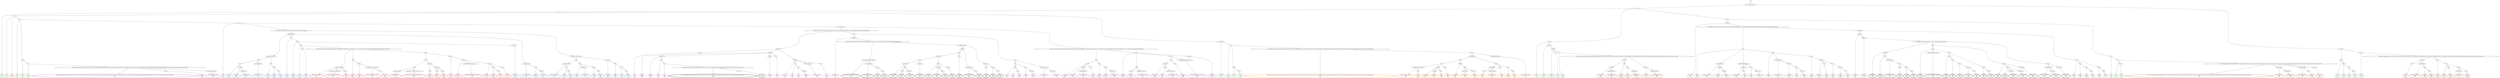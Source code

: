 digraph T {
	{
		rank=same
		485 [penwidth=3,colorscheme=set19,color=3,label="12_P\nP\n5%"]
		483 [penwidth=3,colorscheme=set19,color=3,label="15_P\nP\n2%"]
		481 [penwidth=3,colorscheme=set19,color=3,label="22_P\nP\n0.8%"]
		479 [penwidth=3,colorscheme=set19,color=3,label="27;32_P\nP\n4.7%"]
		477 [penwidth=3,colorscheme=set19,color=3,label="47_P\nP\n5.6%"]
		475 [penwidth=3,colorscheme=set19,color=3,label="46_P\nP\n8.3%"]
		473 [penwidth=3,colorscheme=set19,color=3,label="21;26;31;41_P\nP\n1.6%"]
		471 [penwidth=3,colorscheme=set19,color=3,label="42_P\nP\n6.6%"]
		469 [penwidth=3,colorscheme=set19,color=3,label="45;51_P\nP\n1%"]
		467 [penwidth=3,colorscheme=set19,color=3,label="57;63_P\nP\n5.4%"]
		465 [penwidth=3,colorscheme=set19,color=3,label="14;17_P\nP\n1.2%"]
		463 [penwidth=3,colorscheme=set19,color=3,label="20;25;30_P\nP\n3.8%"]
		461 [penwidth=3,colorscheme=set19,color=3,label="38;40;50_P\nP\n2.2%"]
		459 [penwidth=3,colorscheme=set19,color=3,label="72_P\nP\n6.5%"]
		457 [penwidth=3,colorscheme=set19,color=3,label="79_P\nP\n5.4%"]
		454 [penwidth=3,colorscheme=set19,color=3,label="24;29;35_P\nP\n15%"]
		452 [penwidth=3,colorscheme=set19,color=3,label="34_P\nP\n1.8%"]
		450 [penwidth=3,colorscheme=set19,color=3,label="44_P\nP\n2%"]
		448 [penwidth=3,colorscheme=set19,color=3,label="49;55_P\nP\n6.4%"]
		445 [penwidth=3,colorscheme=set19,color=3,label="28;37_P\nP\n0.55%"]
		443 [penwidth=3,colorscheme=set19,color=3,label="39;43_P\nP\n0.31%"]
		441 [penwidth=3,colorscheme=set19,color=3,label="48_P\nP\n1.2%"]
		439 [penwidth=3,colorscheme=set19,color=3,label="60;67_P\nP\n5.6%"]
		437 [penwidth=3,colorscheme=set19,color=3,label="33;36_P\nP\n7.3%"]
		431 [penwidth=3,colorscheme=set19,color=2,label="352_M1\nM1\n1.8%"]
		429 [penwidth=3,colorscheme=set19,color=2,label="371;388_M1\nM1\n0.36%"]
		427 [penwidth=3,colorscheme=set19,color=2,label="398;409;416_M1\nM1\n5.1%"]
		425 [penwidth=3,colorscheme=set19,color=2,label="362;370;387;392_M1\nM1\n5%"]
		423 [penwidth=3,colorscheme=set19,color=2,label="351_M1\nM1\n5.7%"]
		421 [penwidth=3,colorscheme=set19,color=2,label="386_M1\nM1\n0.45%"]
		419 [penwidth=3,colorscheme=set19,color=2,label="397_M1\nM1\n6.3%"]
		417 [penwidth=3,colorscheme=set19,color=2,label="307_M1\nM1\n3.1%"]
		415 [penwidth=3,colorscheme=set19,color=2,label="334_M1\nM1\n0.53%"]
		413 [penwidth=3,colorscheme=set19,color=2,label="361_M1\nM1\n6.6%"]
		411 [penwidth=3,colorscheme=set19,color=2,label="385_M1\nM1\n6.3%"]
		409 [penwidth=3,colorscheme=set19,color=2,label="369;378_M1\nM1\n6.3%"]
		407 [penwidth=3,colorscheme=set19,color=2,label="314;319;344;350_M1\nM1\n2.2%"]
		405 [penwidth=3,colorscheme=set19,color=2,label="360_M1\nM1\n5.7%"]
		403 [penwidth=3,colorscheme=set19,color=2,label="368;377_M1\nM1\n5.1%"]
		399 [penwidth=3,colorscheme=set19,color=2,label="326;333;343;349_M1\nM1\n2.5%"]
		397 [penwidth=3,colorscheme=set19,color=2,label="376_M1\nM1\n4.7%"]
		395 [penwidth=3,colorscheme=set19,color=2,label="415_M1\nM1\n5.6%"]
		393 [penwidth=3,colorscheme=set19,color=2,label="342_M1\nM1\n1.4%"]
		391 [penwidth=3,colorscheme=set19,color=2,label="359;367;395_M1\nM1\n6%"]
		389 [penwidth=3,colorscheme=set19,color=2,label="384_M1\nM1\n1.9%"]
		387 [penwidth=3,colorscheme=set19,color=2,label="403_M1\nM1\n5.2%"]
		385 [penwidth=3,colorscheme=set19,color=2,label="325;332_M1\nM1\n3.3%"]
		383 [penwidth=3,colorscheme=set19,color=2,label="358_M1\nM1\n0.7%"]
		381 [penwidth=3,colorscheme=set19,color=2,label="375_M1\nM1\n1.2%"]
		379 [penwidth=3,colorscheme=set19,color=2,label="383_M1\nM1\n7%"]
		374 [penwidth=3,colorscheme=set19,color=8,label="475_M2\nM2\n5.6%"]
		372 [penwidth=3,colorscheme=set19,color=8,label="479;486_M2\nM2\n0.88%"]
		370 [penwidth=3,colorscheme=set19,color=8,label="498;506_M2\nM2\n2.8%"]
		368 [penwidth=3,colorscheme=set19,color=8,label="519_M2\nM2\n3.5%"]
		366 [penwidth=3,colorscheme=set19,color=8,label="533_M2\nM2\n6%"]
		364 [penwidth=3,colorscheme=set19,color=8,label="518;565_M2\nM2\n5.1%"]
		362 [penwidth=3,colorscheme=set19,color=8,label="532_M2\nM2\n11%"]
		360 [penwidth=3,colorscheme=set19,color=8,label="485;505_M2\nM2\n4.1%"]
		358 [penwidth=3,colorscheme=set19,color=8,label="512_M2\nM2\n1.8%"]
		356 [penwidth=3,colorscheme=set19,color=8,label="517_M2\nM2\n3.3%"]
		354 [penwidth=3,colorscheme=set19,color=8,label="542;550_M2\nM2\n6.2%"]
		352 [penwidth=3,colorscheme=set19,color=8,label="516;541;549;556_M2\nM2\n6.7%"]
		350 [penwidth=3,colorscheme=set19,color=8,label="531_M2\nM2\n6.3%"]
		347 [penwidth=3,colorscheme=set19,color=8,label="484;493;511_M2\nM2\n6.1%"]
		344 [penwidth=3,colorscheme=set19,color=8,label="504_M2\nM2\n1.5%"]
		342 [penwidth=3,colorscheme=set19,color=8,label="529_M2\nM2\n3.3%"]
		340 [penwidth=3,colorscheme=set19,color=8,label="548_M2\nM2\n7.1%"]
		338 [penwidth=3,colorscheme=set19,color=8,label="539_M2\nM2\n4%"]
		336 [penwidth=3,colorscheme=set19,color=8,label="555;563_M2\nM2\n5.1%"]
		334 [penwidth=3,colorscheme=set19,color=8,label="510;515;523;547_M2\nM2\n4.1%"]
		332 [penwidth=3,colorscheme=set19,color=8,label="570;574;581_M2\nM2\n5.5%"]
		329 [penwidth=3,colorscheme=set19,color=9,label="558_M3\nM3\n3.2%"]
		327 [penwidth=3,colorscheme=set19,color=9,label="566;592;596;615_M3\nM3\n3.4%"]
		325 [penwidth=3,colorscheme=set19,color=9,label="632;654_M3\nM3\n0.56%"]
		323 [penwidth=3,colorscheme=set19,color=9,label="676;688_M3\nM3\n5.7%"]
		320 [penwidth=3,colorscheme=set19,color=9,label="641;653;675_M3\nM3\n1.9%"]
		318 [penwidth=3,colorscheme=set19,color=9,label="687_M3\nM3\n6%"]
		316 [penwidth=3,colorscheme=set19,color=9,label="652_M3\nM3\n2.3%"]
		314 [penwidth=3,colorscheme=set19,color=9,label="686;702;710_M3\nM3\n5.7%"]
		312 [penwidth=3,colorscheme=set19,color=9,label="608_M3\nM3\n1.7%"]
		310 [penwidth=3,colorscheme=set19,color=9,label="625;640;651;667_M3\nM3\n4.6%"]
		308 [penwidth=3,colorscheme=set19,color=9,label="674;685_M3\nM3\n0.37%"]
		306 [penwidth=3,colorscheme=set19,color=9,label="694_M3\nM3\n1.7%"]
		304 [penwidth=3,colorscheme=set19,color=9,label="701;709_M3\nM3\n5.8%"]
		302 [penwidth=3,colorscheme=set19,color=9,label="630_M3\nM3\n4.6%"]
		300 [penwidth=3,colorscheme=set19,color=9,label="639;650_M3\nM3\n1.3%"]
		298 [penwidth=3,colorscheme=set19,color=9,label="666_M3\nM3\n6.6%"]
		296 [penwidth=3,colorscheme=set19,color=9,label="673_M3\nM3\n0.81%"]
		294 [penwidth=3,colorscheme=set19,color=9,label="693;700_M3\nM3\n0.58%"]
		292 [penwidth=3,colorscheme=set19,color=9,label="714_M3\nM3\n5.6%"]
		289 [penwidth=3,colorscheme=set19,color=9,label="613;629_M3\nM3\n0.8%"]
		287 [penwidth=3,colorscheme=set19,color=9,label="665;672_M3\nM3\n7.2%"]
		285 [penwidth=3,colorscheme=set19,color=9,label="624_M3\nM3\n5%"]
		283 [penwidth=3,colorscheme=set19,color=9,label="638_M3\nM3\n3.5%"]
		281 [penwidth=3,colorscheme=set19,color=9,label="692_M3\nM3\n2.9%"]
		279 [penwidth=3,colorscheme=set19,color=9,label="698_M3\nM3\n5.3%"]
		277 [penwidth=3,colorscheme=set19,color=9,label="649_M3\nM3\n5.9%"]
		275 [penwidth=3,colorscheme=set19,color=9,label="683_M3\nM3\n7%"]
		271 [penwidth=3,colorscheme=set19,color=7,label="792;798_M4\nM4\n3.2%"]
		269 [penwidth=3,colorscheme=set19,color=7,label="809;827;846;856_M4\nM4\n8.7%"]
		267 [penwidth=3,colorscheme=set19,color=7,label="808_M4\nM4\n0.11%"]
		265 [penwidth=3,colorscheme=set19,color=7,label="840_M4\nM4\n2.6%"]
		263 [penwidth=3,colorscheme=set19,color=7,label="855;864;869_M4\nM4\n5.1%"]
		261 [penwidth=3,colorscheme=set19,color=7,label="797;817_M4\nM4\n1.1%"]
		259 [penwidth=3,colorscheme=set19,color=7,label="826;832;839;845_M4\nM4\n5.3%"]
		257 [penwidth=3,colorscheme=set19,color=7,label="61;71;75;77;83;89;95;112;118;123;146;159;163;171;175;180;184;196;201;207;211;226;232;238;248;252;259;263;268;271;278;293;301;311;323;330;347;374;391;414;427;439;443;451;456;463;476;480;487;537;545;567;573;598;611;619;634;661;678;727;733;739;746;759;764_M4\nM4\n2.5%"]
		255 [penwidth=3,colorscheme=set19,color=7,label="785;794;802_M4\nM4\n2.6%"]
		253 [penwidth=3,colorscheme=set19,color=7,label="821;829;836_M4\nM4\n5.4%"]
		251 [penwidth=3,colorscheme=set19,color=7,label="801;820;835;842_M4\nM4\n1.3%"]
		249 [penwidth=3,colorscheme=set19,color=7,label="858_M4\nM4\n11%"]
		247 [penwidth=3,colorscheme=set19,color=7,label="811;819_M4\nM4\n6.9%"]
		243 [penwidth=3,colorscheme=set19,color=7,label="772_M4\nM4\n6.5%"]
		241 [penwidth=3,colorscheme=set19,color=7,label="779;793;800;810_M4\nM4\n2.3%"]
		239 [penwidth=3,colorscheme=set19,color=7,label="834_M4\nM4\n4.3%"]
		237 [penwidth=3,colorscheme=set19,color=7,label="865_M4\nM4\n6.2%"]
		235 [penwidth=3,colorscheme=set19,color=7,label="767_M4\nM4\n3.5%"]
		233 [penwidth=3,colorscheme=set19,color=7,label="799_M4\nM4\n2.3%"]
		231 [penwidth=3,colorscheme=set19,color=7,label="818_M4\nM4\n5.5%"]
		228 [penwidth=3,colorscheme=set19,color=7,label="833;847;857_M4\nM4\n5%"]
		226 [penwidth=3,colorscheme=set19,color=7,label="841_M4\nM4\n8.5%"]
		225 [penwidth=3,colorscheme=set19,color=5,label="15_M5\nM5\n4%"]
		223 [penwidth=3,colorscheme=set19,color=5,label="56;62;69;85;102;107;114;119;124;128;134;142;149;155;164;177;181;192;198;204;214;216;227;235;239;261;264;272;297;331;340;357;365;381;394;402;408;428;435;444;447;460;482;490;496;521;527;544;579;587;618;643;656;662;679;696;703;715;722;734;740;747;760;786;803;822_M5\nM5\n3.3%"]
		217 [penwidth=3,colorscheme=set19,color=5,label="877;886;892;904;913;947_M5\nM5\n5.5%"]
		215 [penwidth=3,colorscheme=set19,color=5,label="974_M5\nM5\n6.6%"]
		213 [penwidth=3,colorscheme=set19,color=5,label="891;899_M5\nM5\n3.1%"]
		211 [penwidth=3,colorscheme=set19,color=5,label="903;912_M5\nM5\n7.4%"]
		209 [penwidth=3,colorscheme=set19,color=5,label="936_M5\nM5\n5.6%"]
		207 [penwidth=3,colorscheme=set19,color=5,label="935_M5\nM5\n5.2%"]
		205 [penwidth=3,colorscheme=set19,color=5,label="876;885_M5\nM5\n3.6%"]
		202 [penwidth=3,colorscheme=set19,color=5,label="902;911;923_M5\nM5\n7.2%"]
		200 [penwidth=3,colorscheme=set19,color=5,label="910;922_M5\nM5\n9.2%"]
		196 [penwidth=3,colorscheme=set19,color=5,label="921_M5\nM5\n6%"]
		194 [penwidth=3,colorscheme=set19,color=5,label="946;957;973;980_M5\nM5\n5.3%"]
		192 [penwidth=3,colorscheme=set19,color=5,label="883_M5\nM5\n11%"]
		190 [penwidth=3,colorscheme=set19,color=5,label="897_M5\nM5\n3.7%"]
		188 [penwidth=3,colorscheme=set19,color=5,label="909_M5\nM5\n6.5%"]
		186 [penwidth=3,colorscheme=set19,color=5,label="843;848;859;874;882_M5\nM5\n7.2%"]
		184 [penwidth=3,colorscheme=set19,color=4,label="53;65;76;81;93;98;105;110;121;132;136;140;152;161;170;173;187;190;200;206;224;237;242;251;257;266;274;289;303;309;316;328;336;353;399;405;410;420;423;432;453;466;470;488;499;522;546;554;561;568;580;599;628;642;655;660;668;677;689;695;721;732;745;753;769;773;787;812;823;851;872;879;894_M6\nM6\n5%"]
		182 [penwidth=3,colorscheme=set19,color=4,label="906_M6\nM6\n6.3%"]
		180 [penwidth=3,colorscheme=set19,color=4,label="917;930;942;954;964_M6\nM6\n7.2%"]
		176 [penwidth=3,colorscheme=set19,color=4,label="916_M6\nM6\n5.9%"]
		174 [penwidth=3,colorscheme=set19,color=4,label="929;941_M6\nM6\n1.7%"]
		172 [penwidth=3,colorscheme=set19,color=4,label="953;963;968;977_M6\nM6\n5%"]
		170 [penwidth=3,colorscheme=set19,color=4,label="976_M6\nM6\n6%"]
		168 [penwidth=3,colorscheme=set19,color=4,label="928_M6\nM6\n1.6%"]
		166 [penwidth=3,colorscheme=set19,color=4,label="940_M6\nM6\n2.5%"]
		164 [penwidth=3,colorscheme=set19,color=4,label="952;962;967_M6\nM6\n5.3%"]
		162 [penwidth=3,colorscheme=set19,color=4,label="893_M6\nM6\n3.7%"]
		159 [penwidth=3,colorscheme=set19,color=4,label="915;927_M6\nM6\n8.1%"]
		157 [penwidth=3,colorscheme=set19,color=4,label="926;939;951;961;975_M6\nM6\n11%"]
		153 [penwidth=3,colorscheme=set19,color=4,label="938;950_M6\nM6\n0.52%"]
		151 [penwidth=3,colorscheme=set19,color=4,label="960_M6\nM6\n3.9%"]
		149 [penwidth=3,colorscheme=set19,color=4,label="966;991;1008;1021_M6\nM6\n5.5%"]
		147 [penwidth=3,colorscheme=set19,color=4,label="959_M6\nM6\n6.9%"]
		145 [penwidth=3,colorscheme=set19,color=4,label="937;949;958;981;990;1000;1007_M6\nM6\n5.5%"]
		143 [penwidth=3,colorscheme=set19,color=4,label="924;948_M6\nM6\n8.7%"]
		140 [penwidth=3,colorscheme=set19,color=1,label="978;993;1012;1059_M7\nM7\n2.7%"]
		138 [penwidth=3,colorscheme=set19,color=1,label="1072;1081;1091;1108;1118_M7\nM7\n7.5%"]
		136 [penwidth=3,colorscheme=set19,color=1,label="1080_M7\nM7\n6.1%"]
		134 [penwidth=3,colorscheme=set19,color=1,label="985_M7\nM7\n7.6%"]
		132 [penwidth=3,colorscheme=set19,color=1,label="1002_M7\nM7\n3.4%"]
		130 [penwidth=3,colorscheme=set19,color=1,label="1011;1044;1079;1090;1107_M7\nM7\n5%"]
		128 [penwidth=3,colorscheme=set19,color=1,label="1121_M7\nM7\n6.5%"]
		123 [penwidth=3,colorscheme=set19,color=1,label="1023;1043;1058_M7\nM7\n6%"]
		121 [penwidth=3,colorscheme=set19,color=1,label="1034;1057;1071;1089;1100;1113;1117_M7\nM7\n5.8%"]
		118 [penwidth=3,colorscheme=set19,color=1,label="1042_M7\nM7\n5.4%"]
		115 [penwidth=3,colorscheme=set19,color=1,label="1099_M7\nM7\n6%"]
		113 [penwidth=3,colorscheme=set19,color=1,label="1106_M7\nM7\n8.8%"]
		111 [penwidth=3,colorscheme=set19,color=1,label="1009_M7\nM7\n1.1%"]
		109 [penwidth=3,colorscheme=set19,color=1,label="1032_M7\nM7\n3.7%"]
		107 [penwidth=3,colorscheme=set19,color=1,label="1056;1069;1078;1098;1105;1112_M7\nM7\n5.5%"]
		105 [penwidth=3,colorscheme=set19,color=1,label="1068_M7\nM7\n1.7%"]
		103 [penwidth=3,colorscheme=set19,color=1,label="1087_M7\nM7\n0.12%"]
		101 [penwidth=3,colorscheme=set19,color=1,label="1097_M7\nM7\n5.7%"]
		99 [penwidth=3,colorscheme=set19,color=1,label="1104_M7\nM7\n11%"]
		97 [penwidth=3,colorscheme=set19,color=10,label="551;557;576;582;602;607;612;623;648;671;682;707;720;737;752;755;777;782;790;795;806;825;854;896;908;920;933;945;972;979;1017;1038;1049;1075;1094;1110_M8\nM8\n1.4%"]
		95 [penwidth=3,colorscheme=set19,color=10,label="1114_M8\nM8\n5.3%"]
		92 [penwidth=3,colorscheme=set19,color=10,label="907;919;965;971;983;987;996_M8\nM8\n6.5%"]
		90 [penwidth=3,colorscheme=set19,color=10,label="1037;1093;1103_M8\nM8\n0.85%"]
		88 [penwidth=3,colorscheme=set19,color=10,label="1109_M8\nM8\n1.9%"]
		86 [penwidth=3,colorscheme=set19,color=10,label="1120_M8\nM8\n5.1%"]
		79 [penwidth=3,colorscheme=set19,color=10,label="1036;1048_M8\nM8\n2.1%"]
		76 [penwidth=3,colorscheme=set19,color=10,label="1083_M8\nM8\n8.2%"]
		74 [penwidth=3,colorscheme=set19,color=10,label="1092;1102_M8\nM8\n6.9%"]
		72 [penwidth=3,colorscheme=set19,color=10,label="1047;1062_M8\nM8\n5.2%"]
		70 [penwidth=3,colorscheme=set19,color=10,label="1025_M8\nM8\n1.1%"]
		68 [penwidth=3,colorscheme=set19,color=10,label="1035;1046_M8\nM8\n7.9%"]
		66 [penwidth=3,colorscheme=set19,color=10,label="1061_M8\nM8\n6.2%"]
		64 [penwidth=3,colorscheme=set19,color=10,label="1060_M8\nM8\n10%"]
		62 [penwidth=3,colorscheme=set19,color=10,label="1015_M8\nM8\n8.3%"]
		60 [penwidth=3,colorscheme=set19,color=10,label="1003;1014;1024_M8\nM8\n3.6%"]
		58 [penwidth=3,colorscheme=set19,color=10,label="1045_M8\nM8\n5.5%"]
		55 [penwidth=3,colorscheme=set19,color=10,label="1073_M8\nM8\n5.3%"]
		53 [penwidth=3,colorscheme=set19,color=10,label="1082_M8\nM8\n3.4%"]
		51 [penwidth=3,colorscheme=set19,color=10,label="1101_M8\nM8\n5.2%"]
		48 [penwidth=3,colorscheme=set19,color=10,label="984;989_M9\nM9\n2.7%"]
		46 [penwidth=3,colorscheme=set19,color=10,label="999_M9\nM9\n2.6%"]
		44 [penwidth=3,colorscheme=set19,color=10,label="1031;1055;1067_M9\nM9\n5.5%"]
		41 [penwidth=3,colorscheme=set19,color=10,label="1086_M9\nM9\n6.4%"]
		39 [penwidth=3,colorscheme=set19,color=10,label="1096_M9\nM9\n0.49%"]
		37 [penwidth=3,colorscheme=set19,color=10,label="1116_M9\nM9\n6.8%"]
		34 [penwidth=3,colorscheme=set19,color=10,label="998_M9\nM9\n1.1%"]
		32 [penwidth=3,colorscheme=set19,color=10,label="1006;1020;1030;1054;1085_M9\nM9\n7.4%"]
		29 [penwidth=3,colorscheme=set19,color=10,label="1029_M9\nM9\n2.4%"]
		27 [penwidth=3,colorscheme=set19,color=10,label="1041_M9\nM9\n2.2%"]
		25 [penwidth=3,colorscheme=set19,color=10,label="1066_M9\nM9\n2%"]
		23 [penwidth=3,colorscheme=set19,color=10,label="1111;1115_M9\nM9\n0.29%"]
		21 [penwidth=3,colorscheme=set19,color=10,label="1119_M9\nM9\n5.1%"]
		19 [penwidth=3,colorscheme=set19,color=10,label="1040_M9\nM9\n3.5%"]
		17 [penwidth=3,colorscheme=set19,color=10,label="1053_M9\nM9\n7.4%"]
		15 [penwidth=3,colorscheme=set19,color=10,label="1028_M9\nM9\n3.2%"]
		13 [penwidth=3,colorscheme=set19,color=10,label="1039_M9\nM9\n0.22%"]
		11 [penwidth=3,colorscheme=set19,color=10,label="1052;1065_M9\nM9\n8.3%"]
		9 [penwidth=3,colorscheme=set19,color=10,label="1064;1084_M9\nM9\n5.1%"]
		7 [penwidth=3,colorscheme=set19,color=10,label="1051;1063_M9\nM9\n8.5%"]
		4 [penwidth=3,colorscheme=set19,color=10,label="1005;1027;1050_M9\nM9\n3.8%"]
		2 [penwidth=3,colorscheme=set19,color=10,label="1076;1095_M9\nM9\n7.2%"]
		0 [penwidth=3,colorscheme=set19,color=10,label="1018;1026_M9\nM9\n7.8%"]
	}
	489 [label="GL"]
	488 [label="0;1;2;3;4;5;6;7;8;9;10"]
	487 [label="11"]
	486 [label="12"]
	484 [label="15"]
	482 [label="22"]
	480 [label="27;32"]
	478 [label="47"]
	476 [label="46"]
	474 [label="21;26;31;41"]
	472 [label="42"]
	470 [label="45;51"]
	468 [label="57;63"]
	466 [label="14;17"]
	464 [label="20;25;30"]
	462 [label="38;40;50"]
	460 [label="72"]
	458 [label="79"]
	456 [label="16;19"]
	455 [label="24;29;35"]
	453 [label="34"]
	451 [label="44"]
	449 [label="49;55"]
	447 [label="13;18;23"]
	446 [label="28;37"]
	444 [label="39;43"]
	442 [label="48"]
	440 [label="60;67"]
	438 [label="33;36"]
	436 [label="80;86;92;96;103;120;129;143;150;156;165;186;199;205;213;217;230;240;246;255"]
	435 [label="269;285;288;295"]
	434 [label="298;308;315;320;327"]
	433 [label="335"]
	432 [label="352"]
	430 [label="371;388"]
	428 [label="398;409;416"]
	426 [label="362;370;387;392"]
	424 [label="351"]
	422 [label="386"]
	420 [label="397"]
	418 [label="307"]
	416 [label="334"]
	414 [label="361"]
	412 [label="385"]
	410 [label="369;378"]
	408 [label="314;319;344;350"]
	406 [label="360"]
	404 [label="368;377"]
	402 [label="280;284;287;294;302;313"]
	401 [label="318"]
	400 [label="326;333;343;349"]
	398 [label="376"]
	396 [label="415"]
	394 [label="342"]
	392 [label="359;367;395"]
	390 [label="384"]
	388 [label="403"]
	386 [label="325;332"]
	384 [label="358"]
	382 [label="375"]
	380 [label="383"]
	378 [label="52;58;64;73;87"]
	377 [label="97;104;109;116;126;131;139;144;157;167;189;194;210;218;221;228;231;236;241;250;265;267;277;282;286;300;305;310;322;339;346;380;406;425;450"]
	376 [label="462;465"]
	375 [label="475"]
	373 [label="479;486"]
	371 [label="498;506"]
	369 [label="519"]
	367 [label="533"]
	365 [label="518;565"]
	363 [label="532"]
	361 [label="485;505"]
	359 [label="512"]
	357 [label="517"]
	355 [label="542;550"]
	353 [label="516;541;549;556"]
	351 [label="531"]
	349 [label="474"]
	348 [label="484;493;511"]
	346 [label="492"]
	345 [label="504"]
	343 [label="529"]
	341 [label="548"]
	339 [label="539"]
	337 [label="555;563"]
	335 [label="510;515;523;547"]
	333 [label="570;574;581"]
	331 [label="68;78;90;100;113;127;133;137;160;168;176;185;191;202;208;212;219;229;233;244;253;270;276;291;296;338;345;355;364;390;401;412;418;424;438;452;458;471;478;507;525;534;543;552"]
	330 [label="558"]
	328 [label="566;592;596;615"]
	326 [label="632;654"]
	324 [label="676;688"]
	322 [label="584;591;595;604;614;631"]
	321 [label="641;653;675"]
	319 [label="687"]
	317 [label="652"]
	315 [label="686;702;710"]
	313 [label="608"]
	311 [label="625;640;651;667"]
	309 [label="674;685"]
	307 [label="694"]
	305 [label="701;709"]
	303 [label="630"]
	301 [label="639;650"]
	299 [label="666"]
	297 [label="673"]
	295 [label="693;700"]
	293 [label="714"]
	291 [label="572;583;603"]
	290 [label="613;629"]
	288 [label="665;672"]
	286 [label="624"]
	284 [label="638"]
	282 [label="692"]
	280 [label="698"]
	278 [label="649"]
	276 [label="683"]
	274 [label="84;91;101;106;138;141;148;154;169;172;188;197;203;209;215;220;222;234;245;254;260;273;279;312;324;341;348;366;382;419;429;431;436;440;454;468;491;502;508;520;535;553;559;577;585;593;609;616;626;633;657;663;669;680;690;716;723;735;741;748;757;762;766"]
	273 [label="778;784"]
	272 [label="792;798"]
	270 [label="809;827;846;856"]
	268 [label="808"]
	266 [label="840"]
	264 [label="855;864;869"]
	262 [label="797;817"]
	260 [label="826;832;839;845"]
	258 [label="61;71;75;77;83;89;95;112;118;123;146;159;163;171;175;180;184;196;201;207;211;226;232;238;248;252;259;263;268;271;278;293;301;311;323;330;347;374;391;414;427;439;443;451;456;463;476;480;487;537;545;567;573;598;611;619;634;661;678;727;733;739;746;759;764"]
	256 [label="785;794;802"]
	254 [label="821;829;836"]
	252 [label="801;820;835;842"]
	250 [label="858"]
	248 [label="811;819"]
	246 [label="54;59;66;70;74;82;88;94;99;111;117;122;145;147;153;158;162;174;179;183;195;225;243;247;258;262;275;281;290;299;304;321;337;354;363;372;379;389;400;411;417;421;433;459;467;472;489;495;501;514;528;538;562;588;594;600;620;635;645;659;670;704;718;725;729;743;758"]
	245 [label="763;768"]
	244 [label="772"]
	242 [label="779;793;800;810"]
	240 [label="834"]
	238 [label="865"]
	236 [label="767"]
	234 [label="799"]
	232 [label="818"]
	230 [label="828"]
	229 [label="833;847;857"]
	227 [label="841"]
	224 [label="56;62;69;85;102;107;114;119;124;128;134;142;149;155;164;177;181;192;198;204;214;216;227;235;239;261;264;272;297;331;340;357;365;381;394;402;408;428;435;444;447;460;482;490;496;521;527;544;579;587;618;643;656;662;679;696;703;715;722;734;740;747;760;786;803;822"]
	222 [label="830"]
	221 [label="837;849;860"]
	220 [label="866"]
	219 [label="871"]
	218 [label="877;886;892;904;913;947"]
	216 [label="974"]
	214 [label="891;899"]
	212 [label="903;912"]
	210 [label="936"]
	208 [label="935"]
	206 [label="876;885"]
	204 [label="898"]
	203 [label="902;911;923"]
	201 [label="910;922"]
	199 [label="870"]
	198 [label="875;884;890"]
	197 [label="921"]
	195 [label="946;957;973;980"]
	193 [label="883"]
	191 [label="897"]
	189 [label="909"]
	187 [label="843;848;859;874;882"]
	185 [label="53;65;76;81;93;98;105;110;121;132;136;140;152;161;170;173;187;190;200;206;224;237;242;251;257;266;274;289;303;309;316;328;336;353;399;405;410;420;423;432;453;466;470;488;499;522;546;554;561;568;580;599;628;642;655;660;668;677;689;695;721;732;745;753;769;773;787;812;823;851;872;879;894"]
	183 [label="906"]
	181 [label="917;930;942;954;964"]
	179 [label="108;115;125;130;135;151;166;178;182;193;223;249;256;283;292;306;317;329;356;373;393;407;413;426;434;442;446;449;457;477;481;494;500;513;526;536;560;578;586;597;610;617;627;644;658;691;717;724;728;742;749;774;780;804;813;850;861;878"]
	178 [label="887"]
	177 [label="916"]
	175 [label="929;941"]
	173 [label="953;963;968;977"]
	171 [label="976"]
	169 [label="928"]
	167 [label="940"]
	165 [label="952;962;967"]
	163 [label="893"]
	161 [label="905"]
	160 [label="915;927"]
	158 [label="926;939;951;961;975"]
	156 [label="914"]
	155 [label="925"]
	154 [label="938;950"]
	152 [label="960"]
	150 [label="966;991;1008;1021"]
	148 [label="959"]
	146 [label="937;949;958;981;990;1000;1007"]
	144 [label="924;948"]
	142 [label="396;404;422;430;437;441;445;448;455;461;464;469;473;483;497;503;509;569;589;605;621;636;646;705;711;719;726;730;750;754;775;788;805;814;831;844;852;862;873;888;895;931;943;955;969"]
	141 [label="978;993;1012;1059"]
	139 [label="1072;1081;1091;1108;1118"]
	137 [label="1080"]
	135 [label="985"]
	133 [label="1002"]
	131 [label="1011;1044;1079;1090;1107"]
	129 [label="1121"]
	127 [label="992"]
	126 [label="1001"]
	125 [label="1010"]
	124 [label="1023;1043;1058"]
	122 [label="1034;1057;1071;1089;1100;1113;1117"]
	120 [label="1022;1033"]
	119 [label="1042"]
	117 [label="1070;1088"]
	116 [label="1099"]
	114 [label="1106"]
	112 [label="1009"]
	110 [label="1032"]
	108 [label="1056;1069;1078;1098;1105;1112"]
	106 [label="1068"]
	104 [label="1087"]
	102 [label="1097"]
	100 [label="1104"]
	98 [label="551;557;576;582;602;607;612;623;648;671;682;707;720;737;752;755;777;782;790;795;806;825;854;896;908;920;933;945;972;979;1017;1038;1049;1075;1094;1110"]
	96 [label="1114"]
	94 [label="524;530;540;564;571;575;590;601;606;622;637;647;664;681;697;706;712;736;751;761;765;770;776;781;789;815;824;838;853;863;867;880;889;900"]
	93 [label="907;919;965;971;983;987;996"]
	91 [label="1037;1093;1103"]
	89 [label="1109"]
	87 [label="1120"]
	85 [label="918;932;944;956"]
	84 [label="970;982"]
	83 [label="986"]
	82 [label="995;1004"]
	81 [label="1016"]
	80 [label="1036;1048"]
	78 [label="1074"]
	77 [label="1083"]
	75 [label="1092;1102"]
	73 [label="1047;1062"]
	71 [label="1025"]
	69 [label="1035;1046"]
	67 [label="1061"]
	65 [label="1060"]
	63 [label="1015"]
	61 [label="1003;1014;1024"]
	59 [label="1045"]
	57 [label="994;1013"]
	56 [label="1073"]
	54 [label="1082"]
	52 [label="1101"]
	50 [label="684;699;708;713;731;738;744;756;771;783;791;796;807;816;868;881;901;934"]
	49 [label="984;989"]
	47 [label="999"]
	45 [label="1031;1055;1067"]
	43 [label="1077"]
	42 [label="1086"]
	40 [label="1096"]
	38 [label="1116"]
	36 [label="988"]
	35 [label="998"]
	33 [label="1006;1020;1030;1054;1085"]
	31 [label="1019"]
	30 [label="1029"]
	28 [label="1041"]
	26 [label="1066"]
	24 [label="1111;1115"]
	22 [label="1119"]
	20 [label="1040"]
	18 [label="1053"]
	16 [label="1028"]
	14 [label="1039"]
	12 [label="1052;1065"]
	10 [label="1064;1084"]
	8 [label="1051;1063"]
	6 [label="997"]
	5 [label="1005;1027;1050"]
	3 [label="1076;1095"]
	1 [label="1018;1026"]
	489 -> 488
	488 -> 487
	488 -> 447
	487 -> 486
	487 -> 466
	487 -> 456
	486 -> 485
	486 -> 484
	486 -> 474
	484 -> 483
	484 -> 482
	484 -> 225
	482 -> 481
	482 -> 480
	482 -> 476
	480 -> 479
	480 -> 478
	478 -> 477
	478 -> 185
	476 -> 475
	476 -> 436
	476 -> 378
	474 -> 473
	474 -> 472
	472 -> 471
	472 -> 470
	472 -> 224
	470 -> 469
	470 -> 468
	468 -> 467
	466 -> 465
	466 -> 464
	464 -> 463
	464 -> 462
	462 -> 461
	462 -> 460
	462 -> 458
	460 -> 459
	458 -> 457
	458 -> 274
	456 -> 455
	456 -> 453
	455 -> 454
	455 -> 331
	453 -> 452
	453 -> 451
	451 -> 450
	451 -> 449
	451 -> 258
	449 -> 448
	447 -> 446
	447 -> 438
	446 -> 445
	446 -> 444
	444 -> 443
	444 -> 442
	442 -> 441
	442 -> 440
	440 -> 439
	438 -> 437
	438 -> 246
	436 -> 435
	436 -> 402
	435 -> 434
	435 -> 418
	435 -> 408
	434 -> 433
	434 -> 424
	433 -> 432
	433 -> 426
	432 -> 431
	432 -> 430
	430 -> 429
	430 -> 428
	428 -> 427
	426 -> 425
	424 -> 423
	424 -> 422
	422 -> 421
	422 -> 420
	420 -> 419
	418 -> 417
	418 -> 416
	416 -> 415
	416 -> 414
	416 -> 410
	414 -> 413
	414 -> 412
	414 -> 142
	412 -> 411
	410 -> 409
	408 -> 407
	408 -> 406
	406 -> 405
	406 -> 404
	404 -> 403
	402 -> 401
	402 -> 386
	401 -> 400
	401 -> 394
	400 -> 399
	400 -> 398
	398 -> 397
	398 -> 396
	396 -> 395
	394 -> 393
	394 -> 392
	394 -> 390
	392 -> 391
	390 -> 389
	390 -> 388
	388 -> 387
	386 -> 385
	386 -> 384
	384 -> 383
	384 -> 382
	382 -> 381
	382 -> 380
	380 -> 379
	378 -> 377
	378 -> 179
	377 -> 376
	377 -> 349
	376 -> 375
	376 -> 373
	376 -> 361
	375 -> 374
	373 -> 372
	373 -> 371
	373 -> 365
	373 -> 363
	371 -> 370
	371 -> 369
	369 -> 368
	369 -> 367
	367 -> 366
	367 -> 98
	365 -> 364
	363 -> 362
	361 -> 360
	361 -> 359
	361 -> 353
	361 -> 351
	359 -> 358
	359 -> 357
	357 -> 356
	357 -> 355
	355 -> 354
	353 -> 352
	351 -> 350
	349 -> 348
	349 -> 346
	348 -> 347
	348 -> 94
	346 -> 345
	346 -> 335
	345 -> 344
	345 -> 343
	345 -> 339
	343 -> 342
	343 -> 341
	341 -> 340
	339 -> 338
	339 -> 337
	337 -> 336
	335 -> 334
	335 -> 333
	333 -> 332
	331 -> 330
	331 -> 291
	330 -> 329
	330 -> 328
	330 -> 322
	330 -> 313
	328 -> 327
	328 -> 326
	326 -> 325
	326 -> 324
	324 -> 323
	322 -> 321
	322 -> 317
	321 -> 320
	321 -> 319
	319 -> 318
	317 -> 316
	317 -> 315
	315 -> 314
	313 -> 312
	313 -> 311
	313 -> 303
	311 -> 310
	311 -> 309
	309 -> 308
	309 -> 307
	307 -> 306
	307 -> 305
	305 -> 304
	303 -> 302
	303 -> 301
	301 -> 300
	301 -> 299
	301 -> 297
	299 -> 298
	297 -> 296
	297 -> 295
	295 -> 294
	295 -> 293
	293 -> 292
	291 -> 290
	291 -> 286
	290 -> 289
	290 -> 288
	288 -> 287
	288 -> 50
	286 -> 285
	286 -> 284
	286 -> 278
	284 -> 283
	284 -> 282
	282 -> 281
	282 -> 280
	280 -> 279
	278 -> 277
	278 -> 276
	276 -> 275
	274 -> 273
	274 -> 262
	273 -> 272
	273 -> 268
	272 -> 271
	272 -> 270
	270 -> 269
	268 -> 267
	268 -> 266
	266 -> 265
	266 -> 264
	264 -> 263
	262 -> 261
	262 -> 260
	260 -> 259
	258 -> 257
	258 -> 256
	258 -> 252
	258 -> 248
	256 -> 255
	256 -> 254
	254 -> 253
	252 -> 251
	252 -> 250
	250 -> 249
	248 -> 247
	246 -> 245
	246 -> 236
	245 -> 244
	245 -> 242
	244 -> 243
	242 -> 241
	242 -> 240
	240 -> 239
	240 -> 238
	238 -> 237
	236 -> 235
	236 -> 234
	234 -> 233
	234 -> 232
	234 -> 230
	232 -> 231
	230 -> 229
	230 -> 227
	229 -> 228
	227 -> 226
	224 -> 223
	224 -> 222
	222 -> 221
	222 -> 187
	221 -> 220
	221 -> 199
	220 -> 219
	220 -> 206
	219 -> 218
	219 -> 214
	219 -> 208
	218 -> 217
	218 -> 216
	216 -> 215
	214 -> 213
	214 -> 212
	214 -> 210
	212 -> 211
	210 -> 209
	208 -> 207
	206 -> 205
	206 -> 204
	204 -> 203
	204 -> 201
	203 -> 202
	201 -> 200
	199 -> 198
	199 -> 193
	199 -> 191
	198 -> 197
	198 -> 195
	197 -> 196
	195 -> 194
	193 -> 192
	191 -> 190
	191 -> 189
	189 -> 188
	187 -> 186
	185 -> 184
	185 -> 183
	185 -> 181
	183 -> 182
	181 -> 180
	179 -> 178
	179 -> 163
	178 -> 177
	178 -> 169
	177 -> 176
	177 -> 175
	177 -> 171
	175 -> 174
	175 -> 173
	173 -> 172
	171 -> 170
	169 -> 168
	169 -> 167
	167 -> 166
	167 -> 165
	165 -> 164
	163 -> 162
	163 -> 161
	163 -> 156
	163 -> 144
	161 -> 160
	161 -> 158
	160 -> 159
	158 -> 157
	156 -> 155
	156 -> 146
	155 -> 154
	155 -> 148
	154 -> 153
	154 -> 152
	152 -> 151
	152 -> 150
	150 -> 149
	148 -> 147
	146 -> 145
	144 -> 143
	142 -> 141
	142 -> 135
	142 -> 127
	141 -> 140
	141 -> 139
	141 -> 137
	139 -> 138
	137 -> 136
	135 -> 134
	135 -> 133
	133 -> 132
	133 -> 131
	131 -> 130
	131 -> 129
	129 -> 128
	127 -> 126
	127 -> 112
	126 -> 125
	126 -> 120
	125 -> 124
	125 -> 122
	124 -> 123
	122 -> 121
	120 -> 119
	120 -> 117
	119 -> 118
	117 -> 116
	117 -> 114
	116 -> 115
	114 -> 113
	112 -> 111
	112 -> 110
	110 -> 109
	110 -> 108
	110 -> 106
	108 -> 107
	106 -> 105
	106 -> 104
	106 -> 100
	104 -> 103
	104 -> 102
	102 -> 101
	100 -> 99
	98 -> 97
	98 -> 96
	96 -> 95
	94 -> 93
	94 -> 85
	93 -> 92
	93 -> 91
	91 -> 90
	91 -> 89
	89 -> 88
	89 -> 87
	87 -> 86
	85 -> 84
	85 -> 57
	84 -> 83
	84 -> 61
	83 -> 82
	83 -> 63
	82 -> 81
	82 -> 71
	81 -> 80
	81 -> 73
	80 -> 79
	80 -> 78
	78 -> 77
	78 -> 75
	77 -> 76
	75 -> 74
	73 -> 72
	71 -> 70
	71 -> 69
	71 -> 65
	69 -> 68
	69 -> 67
	67 -> 66
	65 -> 64
	63 -> 62
	61 -> 60
	61 -> 59
	59 -> 58
	57 -> 56
	57 -> 54
	56 -> 55
	54 -> 53
	54 -> 52
	52 -> 51
	50 -> 49
	50 -> 36
	50 -> 6
	49 -> 48
	49 -> 47
	47 -> 46
	47 -> 45
	45 -> 44
	45 -> 43
	43 -> 42
	43 -> 40
	42 -> 41
	40 -> 39
	40 -> 38
	38 -> 37
	36 -> 35
	36 -> 16
	35 -> 34
	35 -> 33
	35 -> 31
	33 -> 32
	31 -> 30
	31 -> 20
	30 -> 29
	30 -> 28
	28 -> 27
	28 -> 26
	26 -> 25
	26 -> 24
	24 -> 23
	24 -> 22
	22 -> 21
	20 -> 19
	20 -> 18
	18 -> 17
	16 -> 15
	16 -> 14
	16 -> 8
	14 -> 13
	14 -> 12
	14 -> 10
	12 -> 11
	10 -> 9
	8 -> 7
	6 -> 5
	6 -> 1
	5 -> 4
	5 -> 3
	3 -> 2
	1 -> 0
}
